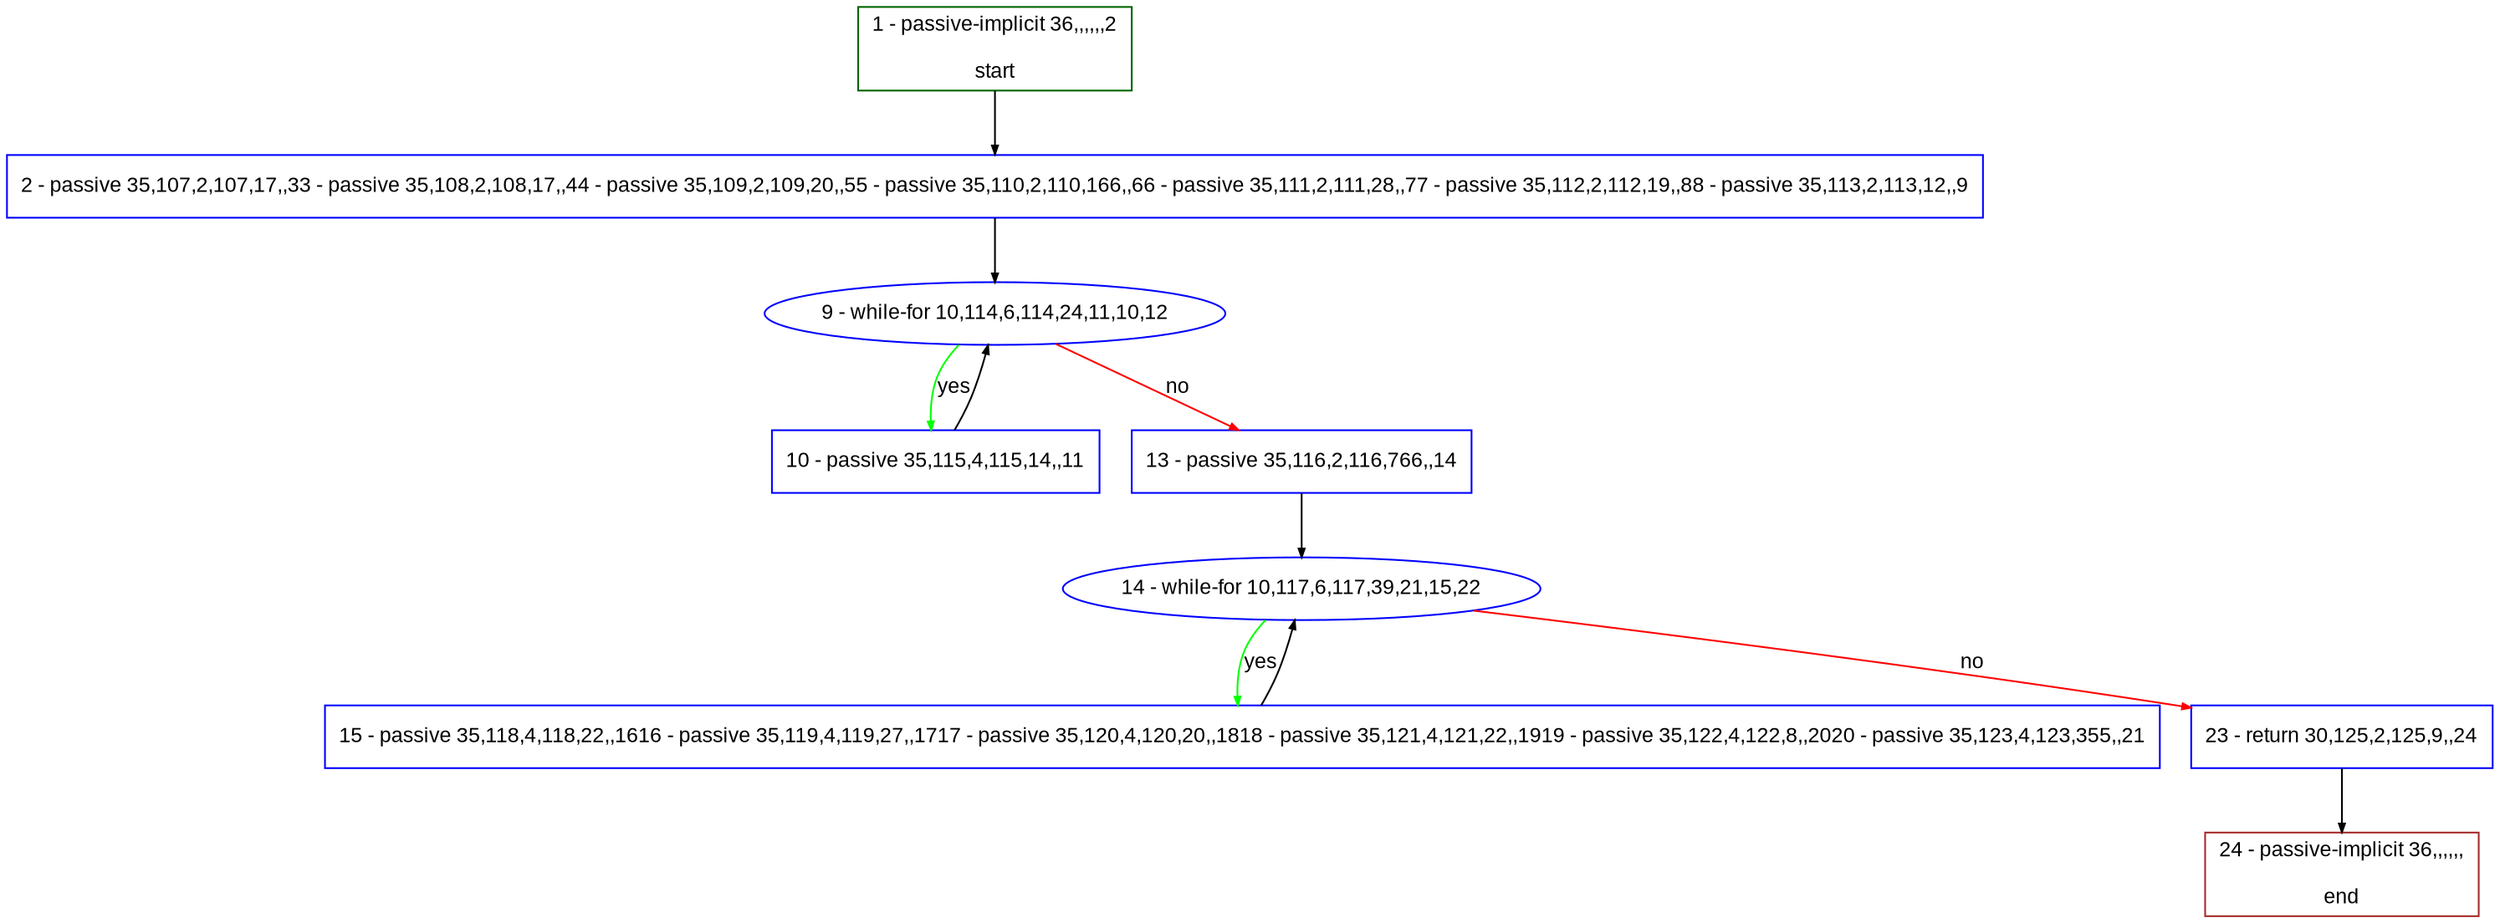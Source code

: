 digraph "" {
  graph [pack="true", label="", fontsize="12", packmode="clust", fontname="Arial", fillcolor="#FFFFCC", bgcolor="white", style="rounded,filled", compound="true"];
  node [node_initialized="no", label="", color="grey", fontsize="12", fillcolor="white", fontname="Arial", style="filled", shape="rectangle", compound="true", fixedsize="false"];
  edge [fontcolor="black", arrowhead="normal", arrowtail="none", arrowsize="0.5", ltail="", label="", color="black", fontsize="12", lhead="", fontname="Arial", dir="forward", compound="true"];
  __N1 [label="2 - passive 35,107,2,107,17,,33 - passive 35,108,2,108,17,,44 - passive 35,109,2,109,20,,55 - passive 35,110,2,110,166,,66 - passive 35,111,2,111,28,,77 - passive 35,112,2,112,19,,88 - passive 35,113,2,113,12,,9", color="#0000ff", fillcolor="#ffffff", style="filled", shape="box"];
  __N2 [label="1 - passive-implicit 36,,,,,,2\n\nstart", color="#006400", fillcolor="#ffffff", style="filled", shape="box"];
  __N3 [label="9 - while-for 10,114,6,114,24,11,10,12", color="#0000ff", fillcolor="#ffffff", style="filled", shape="oval"];
  __N4 [label="10 - passive 35,115,4,115,14,,11", color="#0000ff", fillcolor="#ffffff", style="filled", shape="box"];
  __N5 [label="13 - passive 35,116,2,116,766,,14", color="#0000ff", fillcolor="#ffffff", style="filled", shape="box"];
  __N6 [label="14 - while-for 10,117,6,117,39,21,15,22", color="#0000ff", fillcolor="#ffffff", style="filled", shape="oval"];
  __N7 [label="15 - passive 35,118,4,118,22,,1616 - passive 35,119,4,119,27,,1717 - passive 35,120,4,120,20,,1818 - passive 35,121,4,121,22,,1919 - passive 35,122,4,122,8,,2020 - passive 35,123,4,123,355,,21", color="#0000ff", fillcolor="#ffffff", style="filled", shape="box"];
  __N8 [label="23 - return 30,125,2,125,9,,24", color="#0000ff", fillcolor="#ffffff", style="filled", shape="box"];
  __N9 [label="24 - passive-implicit 36,,,,,,\n\nend", color="#a52a2a", fillcolor="#ffffff", style="filled", shape="box"];
  __N2 -> __N1 [arrowhead="normal", arrowtail="none", color="#000000", label="", dir="forward"];
  __N1 -> __N3 [arrowhead="normal", arrowtail="none", color="#000000", label="", dir="forward"];
  __N3 -> __N4 [arrowhead="normal", arrowtail="none", color="#00ff00", label="yes", dir="forward"];
  __N4 -> __N3 [arrowhead="normal", arrowtail="none", color="#000000", label="", dir="forward"];
  __N3 -> __N5 [arrowhead="normal", arrowtail="none", color="#ff0000", label="no", dir="forward"];
  __N5 -> __N6 [arrowhead="normal", arrowtail="none", color="#000000", label="", dir="forward"];
  __N6 -> __N7 [arrowhead="normal", arrowtail="none", color="#00ff00", label="yes", dir="forward"];
  __N7 -> __N6 [arrowhead="normal", arrowtail="none", color="#000000", label="", dir="forward"];
  __N6 -> __N8 [arrowhead="normal", arrowtail="none", color="#ff0000", label="no", dir="forward"];
  __N8 -> __N9 [arrowhead="normal", arrowtail="none", color="#000000", label="", dir="forward"];
}
